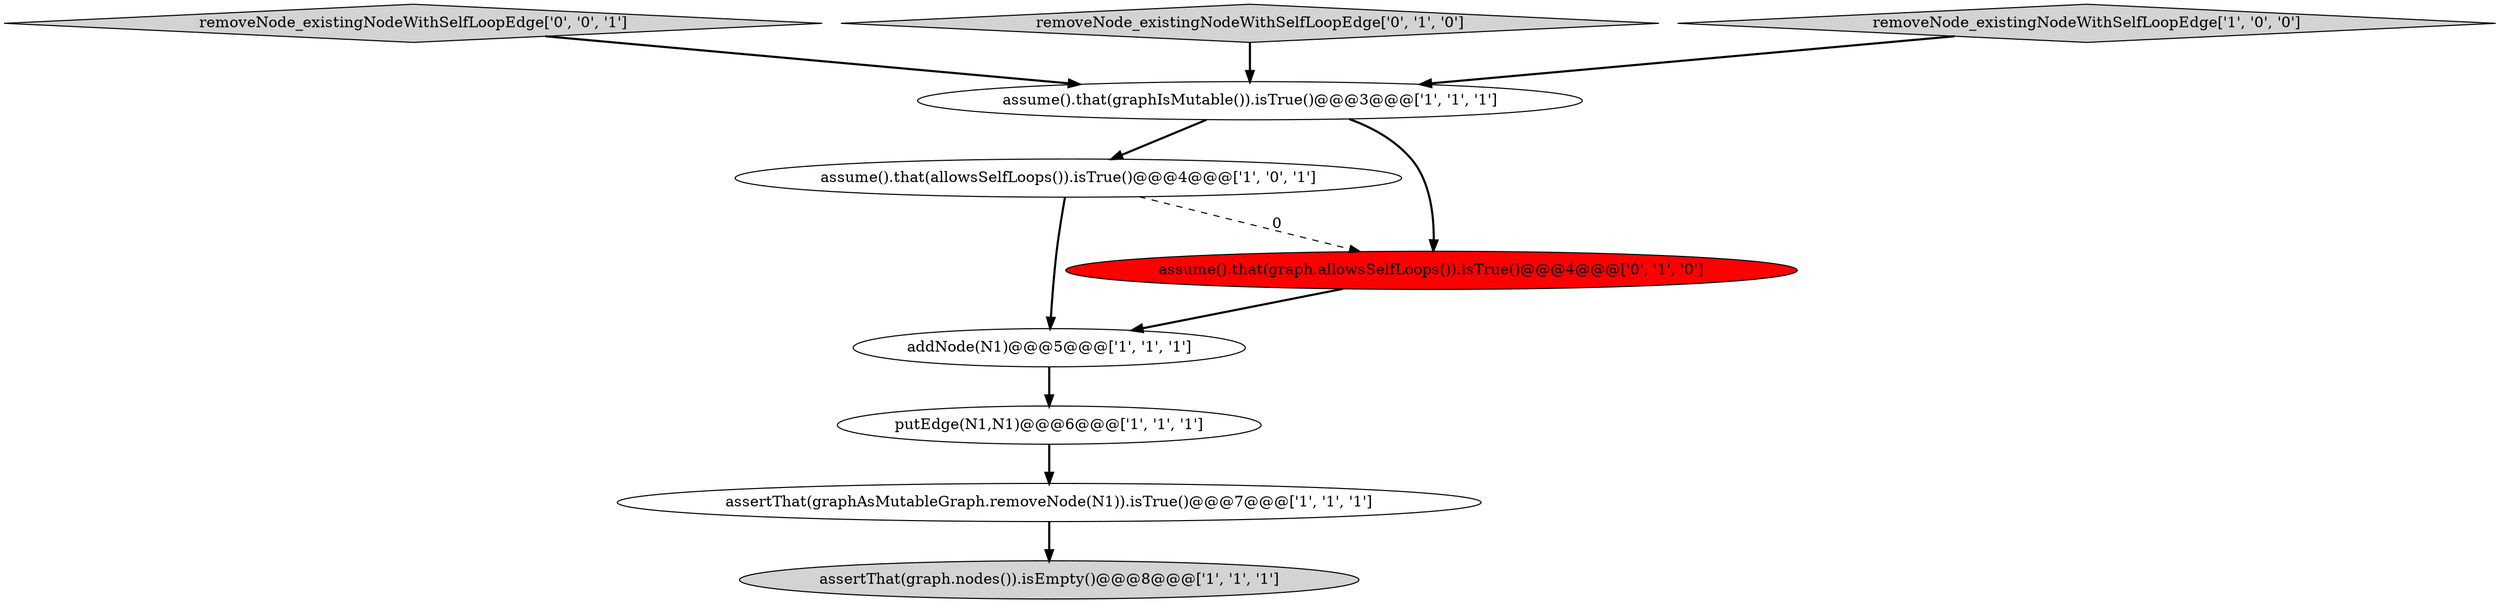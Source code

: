 digraph {
9 [style = filled, label = "removeNode_existingNodeWithSelfLoopEdge['0', '0', '1']", fillcolor = lightgray, shape = diamond image = "AAA0AAABBB3BBB"];
5 [style = filled, label = "assertThat(graph.nodes()).isEmpty()@@@8@@@['1', '1', '1']", fillcolor = lightgray, shape = ellipse image = "AAA0AAABBB1BBB"];
0 [style = filled, label = "assume().that(allowsSelfLoops()).isTrue()@@@4@@@['1', '0', '1']", fillcolor = white, shape = ellipse image = "AAA0AAABBB1BBB"];
1 [style = filled, label = "assume().that(graphIsMutable()).isTrue()@@@3@@@['1', '1', '1']", fillcolor = white, shape = ellipse image = "AAA0AAABBB1BBB"];
6 [style = filled, label = "addNode(N1)@@@5@@@['1', '1', '1']", fillcolor = white, shape = ellipse image = "AAA0AAABBB1BBB"];
7 [style = filled, label = "assume().that(graph.allowsSelfLoops()).isTrue()@@@4@@@['0', '1', '0']", fillcolor = red, shape = ellipse image = "AAA1AAABBB2BBB"];
4 [style = filled, label = "assertThat(graphAsMutableGraph.removeNode(N1)).isTrue()@@@7@@@['1', '1', '1']", fillcolor = white, shape = ellipse image = "AAA0AAABBB1BBB"];
2 [style = filled, label = "putEdge(N1,N1)@@@6@@@['1', '1', '1']", fillcolor = white, shape = ellipse image = "AAA0AAABBB1BBB"];
8 [style = filled, label = "removeNode_existingNodeWithSelfLoopEdge['0', '1', '0']", fillcolor = lightgray, shape = diamond image = "AAA0AAABBB2BBB"];
3 [style = filled, label = "removeNode_existingNodeWithSelfLoopEdge['1', '0', '0']", fillcolor = lightgray, shape = diamond image = "AAA0AAABBB1BBB"];
8->1 [style = bold, label=""];
1->0 [style = bold, label=""];
9->1 [style = bold, label=""];
3->1 [style = bold, label=""];
0->7 [style = dashed, label="0"];
0->6 [style = bold, label=""];
4->5 [style = bold, label=""];
2->4 [style = bold, label=""];
1->7 [style = bold, label=""];
7->6 [style = bold, label=""];
6->2 [style = bold, label=""];
}
